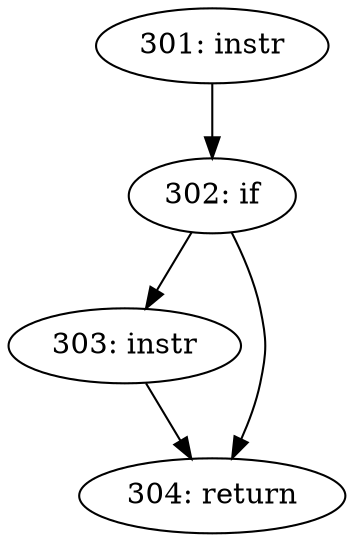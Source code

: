 digraph CFG_sk_wake_async {
301 [label="301: instr"]
	301 -> 302
302 [label="302: if"]
	302 -> 303
	302 -> 304
303 [label="303: instr"]
	303 -> 304
304 [label="304: return"]
	
}
